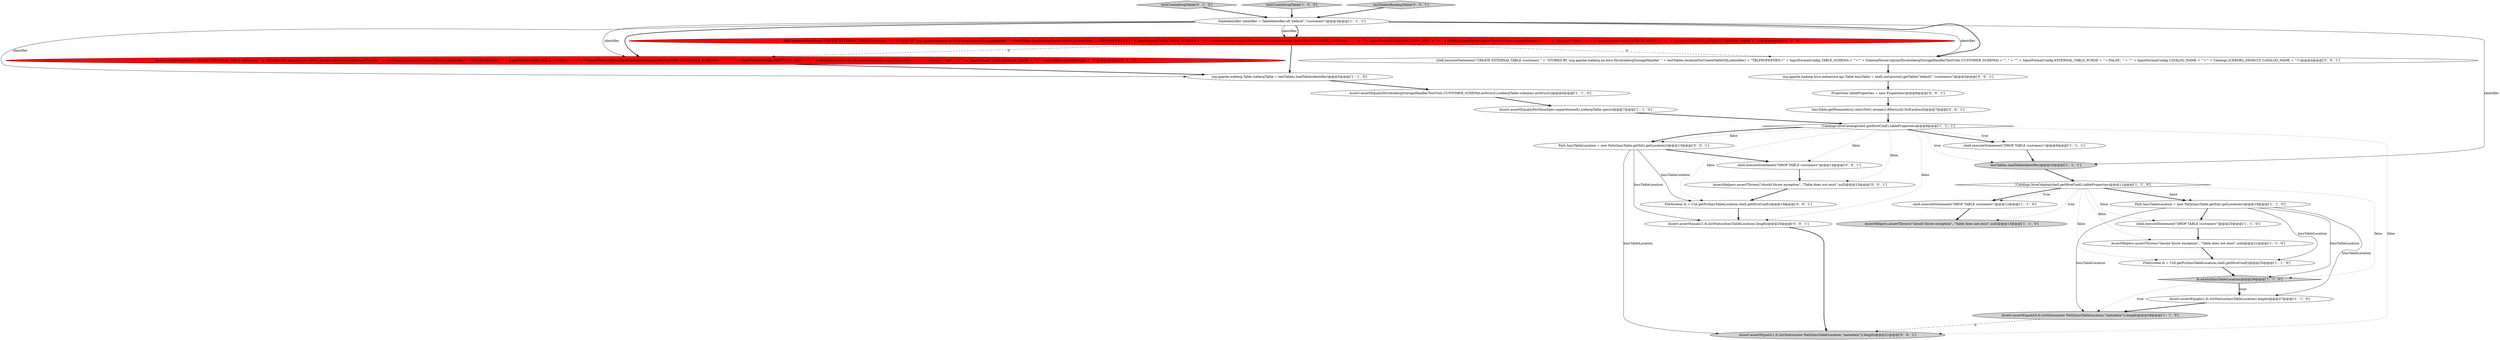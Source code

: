 digraph {
22 [style = filled, label = "shell.executeStatement(\"CREATE EXTERNAL TABLE customers \" + \"STORED BY 'org.apache.iceberg.mr.hive.HiveIcebergStorageHandler' \" + testTables.locationForCreateTableSQL(identifier) + \"TBLPROPERTIES ('\" + InputFormatConfig.TABLE_SCHEMA + \"'='\" + SchemaParser.toJson(HiveIcebergStorageHandlerTestUtils.CUSTOMER_SCHEMA) + \"', \" + \"'\" + InputFormatConfig.EXTERNAL_TABLE_PURGE + \"'='FALSE', \" + \"'\" + InputFormatConfig.CATALOG_NAME + \"'='\" + Catalogs.ICEBERG_DEFAULT_CATALOG_NAME + \"')\")@@@4@@@['0', '0', '1']", fillcolor = white, shape = ellipse image = "AAA0AAABBB3BBB"];
28 [style = filled, label = "AssertHelpers.assertThrows(\"should throw exception\",,\"Table does not exist\",null)@@@15@@@['0', '0', '1']", fillcolor = white, shape = ellipse image = "AAA0AAABBB3BBB"];
30 [style = filled, label = "Path hmsTableLocation = new Path(hmsTable.getSd().getLocation())@@@13@@@['0', '0', '1']", fillcolor = white, shape = ellipse image = "AAA0AAABBB3BBB"];
2 [style = filled, label = "AssertHelpers.assertThrows(\"should throw exception\",,\"Table does not exist\",null)@@@21@@@['1', '1', '0']", fillcolor = white, shape = ellipse image = "AAA0AAABBB1BBB"];
18 [style = filled, label = "!Catalogs.hiveCatalog(shell.getHiveConf(),tableProperties)@@@11@@@['1', '1', '0']", fillcolor = white, shape = diamond image = "AAA0AAABBB1BBB"];
20 [style = filled, label = "testCreateDropTable['0', '1', '0']", fillcolor = lightgray, shape = diamond image = "AAA0AAABBB2BBB"];
15 [style = filled, label = "org.apache.iceberg.Table icebergTable = testTables.loadTable(identifier)@@@5@@@['1', '1', '0']", fillcolor = white, shape = ellipse image = "AAA0AAABBB1BBB"];
23 [style = filled, label = "FileSystem fs = Util.getFs(hmsTableLocation,shell.getHiveConf())@@@19@@@['0', '0', '1']", fillcolor = white, shape = ellipse image = "AAA0AAABBB3BBB"];
0 [style = filled, label = "Assert.assertEquals(PartitionSpec.unpartitioned(),icebergTable.spec())@@@7@@@['1', '1', '0']", fillcolor = white, shape = ellipse image = "AAA0AAABBB1BBB"];
9 [style = filled, label = "Assert.assertEquals(HiveIcebergStorageHandlerTestUtils.CUSTOMER_SCHEMA.asStruct(),icebergTable.schema().asStruct())@@@6@@@['1', '1', '0']", fillcolor = white, shape = ellipse image = "AAA0AAABBB1BBB"];
11 [style = filled, label = "FileSystem fs = Util.getFs(hmsTableLocation,shell.getHiveConf())@@@25@@@['1', '1', '0']", fillcolor = white, shape = ellipse image = "AAA0AAABBB1BBB"];
4 [style = filled, label = "fs.exists(hmsTableLocation)@@@26@@@['1', '1', '0']", fillcolor = lightgray, shape = diamond image = "AAA0AAABBB1BBB"];
6 [style = filled, label = "shell.executeStatement(\"CREATE EXTERNAL TABLE customers \" + \"STORED BY 'org.apache.iceberg.mr.hive.HiveIcebergStorageHandler' \" + testTables.locationForCreateTableSQL(identifier) + \"TBLPROPERTIES ('\" + InputFormatConfig.TABLE_SCHEMA + \"'='\" + SchemaParser.toJson(HiveIcebergStorageHandlerTestUtils.CUSTOMER_SCHEMA) + \"', \" + \"'\" + InputFormatConfig.PARTITION_SPEC + \"'='\" + PartitionSpecParser.toJson(PartitionSpec.unpartitioned()) + \"', \" + \"'dummy'='test', \" + \"'\" + InputFormatConfig.CATALOG_NAME + \"'='\" + Catalogs.ICEBERG_DEFAULT_CATALOG_NAME + \"')\")@@@4@@@['1', '0', '0']", fillcolor = red, shape = ellipse image = "AAA1AAABBB1BBB"];
17 [style = filled, label = "AssertHelpers.assertThrows(\"should throw exception\",,\"Table does not exist\",null)@@@13@@@['1', '1', '0']", fillcolor = lightgray, shape = ellipse image = "AAA0AAABBB1BBB"];
16 [style = filled, label = "shell.executeStatement(\"DROP TABLE customers\")@@@20@@@['1', '1', '0']", fillcolor = white, shape = ellipse image = "AAA0AAABBB1BBB"];
3 [style = filled, label = "shell.executeStatement(\"DROP TABLE customers\")@@@9@@@['1', '1', '1']", fillcolor = white, shape = ellipse image = "AAA0AAABBB1BBB"];
5 [style = filled, label = "testTables.loadTable(identifier)@@@10@@@['1', '1', '1']", fillcolor = lightgray, shape = ellipse image = "AAA0AAABBB1BBB"];
10 [style = filled, label = "!Catalogs.hiveCatalog(shell.getHiveConf(),tableProperties)@@@8@@@['1', '1', '1']", fillcolor = white, shape = diamond image = "AAA0AAABBB1BBB"];
12 [style = filled, label = "testCreateDropTable['1', '0', '0']", fillcolor = lightgray, shape = diamond image = "AAA0AAABBB1BBB"];
27 [style = filled, label = "Assert.assertEquals(1,fs.listStatus(new Path(hmsTableLocation,\"metadata\")).length)@@@21@@@['0', '0', '1']", fillcolor = lightgray, shape = ellipse image = "AAA0AAABBB3BBB"];
24 [style = filled, label = "org.apache.hadoop.hive.metastore.api.Table hmsTable = shell.metastore().getTable(\"default\",\"customers\")@@@5@@@['0', '0', '1']", fillcolor = white, shape = ellipse image = "AAA0AAABBB3BBB"];
25 [style = filled, label = "Assert.assertEquals(1,fs.listStatus(hmsTableLocation).length)@@@20@@@['0', '0', '1']", fillcolor = white, shape = ellipse image = "AAA0AAABBB3BBB"];
31 [style = filled, label = "shell.executeStatement(\"DROP TABLE customers\")@@@14@@@['0', '0', '1']", fillcolor = white, shape = ellipse image = "AAA0AAABBB3BBB"];
21 [style = filled, label = "hmsTable.getParameters().entrySet().stream().filter(null).forEach(null)@@@7@@@['0', '0', '1']", fillcolor = white, shape = ellipse image = "AAA0AAABBB3BBB"];
14 [style = filled, label = "Path hmsTableLocation = new Path(hmsTable.getSd().getLocation())@@@19@@@['1', '1', '0']", fillcolor = white, shape = ellipse image = "AAA0AAABBB1BBB"];
8 [style = filled, label = "Assert.assertEquals(0,fs.listStatus(new Path(hmsTableLocation,\"metadata\")).length)@@@28@@@['1', '1', '0']", fillcolor = lightgray, shape = ellipse image = "AAA0AAABBB1BBB"];
1 [style = filled, label = "TableIdentifier identifier = TableIdentifier.of(\"default\",\"customers\")@@@3@@@['1', '1', '1']", fillcolor = white, shape = ellipse image = "AAA0AAABBB1BBB"];
29 [style = filled, label = "Properties tableProperties = new Properties()@@@6@@@['0', '0', '1']", fillcolor = white, shape = ellipse image = "AAA0AAABBB3BBB"];
19 [style = filled, label = "shell.executeStatement(\"CREATE EXTERNAL TABLE customers \" + \"STORED BY 'org.apache.iceberg.mr.hive.HiveIcebergStorageHandler' \" + testTables.locationForCreateTableSQL(identifier) + \"TBLPROPERTIES ('\" + InputFormatConfig.TABLE_SCHEMA + \"'='\" + SchemaParser.toJson(HiveIcebergStorageHandlerTestUtils.CUSTOMER_SCHEMA) + \"', \" + \"'\" + InputFormatConfig.PARTITION_SPEC + \"'='\" + PartitionSpecParser.toJson(PartitionSpec.unpartitioned()) + \"', \" + \"'dummy'='test', \" + \"'\" + InputFormatConfig.CATALOG_NAME + \"'='\" + testTables.catalogName() + \"')\")@@@4@@@['0', '1', '0']", fillcolor = red, shape = ellipse image = "AAA1AAABBB2BBB"];
26 [style = filled, label = "testDeleteBackingTable['0', '0', '1']", fillcolor = lightgray, shape = diamond image = "AAA0AAABBB3BBB"];
7 [style = filled, label = "Assert.assertEquals(1,fs.listStatus(hmsTableLocation).length)@@@27@@@['1', '1', '0']", fillcolor = white, shape = ellipse image = "AAA0AAABBB1BBB"];
13 [style = filled, label = "shell.executeStatement(\"DROP TABLE customers\")@@@12@@@['1', '1', '0']", fillcolor = white, shape = ellipse image = "AAA0AAABBB1BBB"];
14->16 [style = bold, label=""];
21->10 [style = bold, label=""];
23->25 [style = bold, label=""];
30->25 [style = solid, label="hmsTableLocation"];
1->22 [style = solid, label="identifier"];
18->16 [style = dotted, label="false"];
30->23 [style = solid, label="hmsTableLocation"];
9->0 [style = bold, label=""];
18->11 [style = dotted, label="false"];
10->30 [style = dotted, label="false"];
10->25 [style = dotted, label="false"];
26->1 [style = bold, label=""];
14->11 [style = solid, label="hmsTableLocation"];
11->4 [style = bold, label=""];
4->8 [style = dotted, label="true"];
4->7 [style = dotted, label="true"];
10->3 [style = dotted, label="true"];
10->3 [style = bold, label=""];
14->4 [style = solid, label="hmsTableLocation"];
5->18 [style = bold, label=""];
24->29 [style = bold, label=""];
20->1 [style = bold, label=""];
16->2 [style = bold, label=""];
7->8 [style = bold, label=""];
12->1 [style = bold, label=""];
10->5 [style = dotted, label="true"];
29->21 [style = bold, label=""];
4->7 [style = bold, label=""];
6->15 [style = bold, label=""];
6->22 [style = dashed, label="0"];
1->22 [style = bold, label=""];
25->27 [style = bold, label=""];
13->17 [style = bold, label=""];
18->4 [style = dotted, label="false"];
3->5 [style = bold, label=""];
0->10 [style = bold, label=""];
1->6 [style = bold, label=""];
1->6 [style = solid, label="identifier"];
18->2 [style = dotted, label="false"];
10->27 [style = dotted, label="false"];
1->19 [style = solid, label="identifier"];
15->9 [style = bold, label=""];
30->31 [style = bold, label=""];
28->23 [style = bold, label=""];
30->27 [style = solid, label="hmsTableLocation"];
10->31 [style = dotted, label="false"];
14->8 [style = solid, label="hmsTableLocation"];
6->19 [style = dashed, label="0"];
18->13 [style = bold, label=""];
8->27 [style = dashed, label="0"];
1->5 [style = solid, label="identifier"];
18->17 [style = dotted, label="true"];
14->7 [style = solid, label="hmsTableLocation"];
22->24 [style = bold, label=""];
31->28 [style = bold, label=""];
19->15 [style = bold, label=""];
1->19 [style = bold, label=""];
1->15 [style = solid, label="identifier"];
18->14 [style = bold, label=""];
2->11 [style = bold, label=""];
10->30 [style = bold, label=""];
18->14 [style = dotted, label="false"];
10->23 [style = dotted, label="false"];
18->13 [style = dotted, label="true"];
10->28 [style = dotted, label="false"];
}
